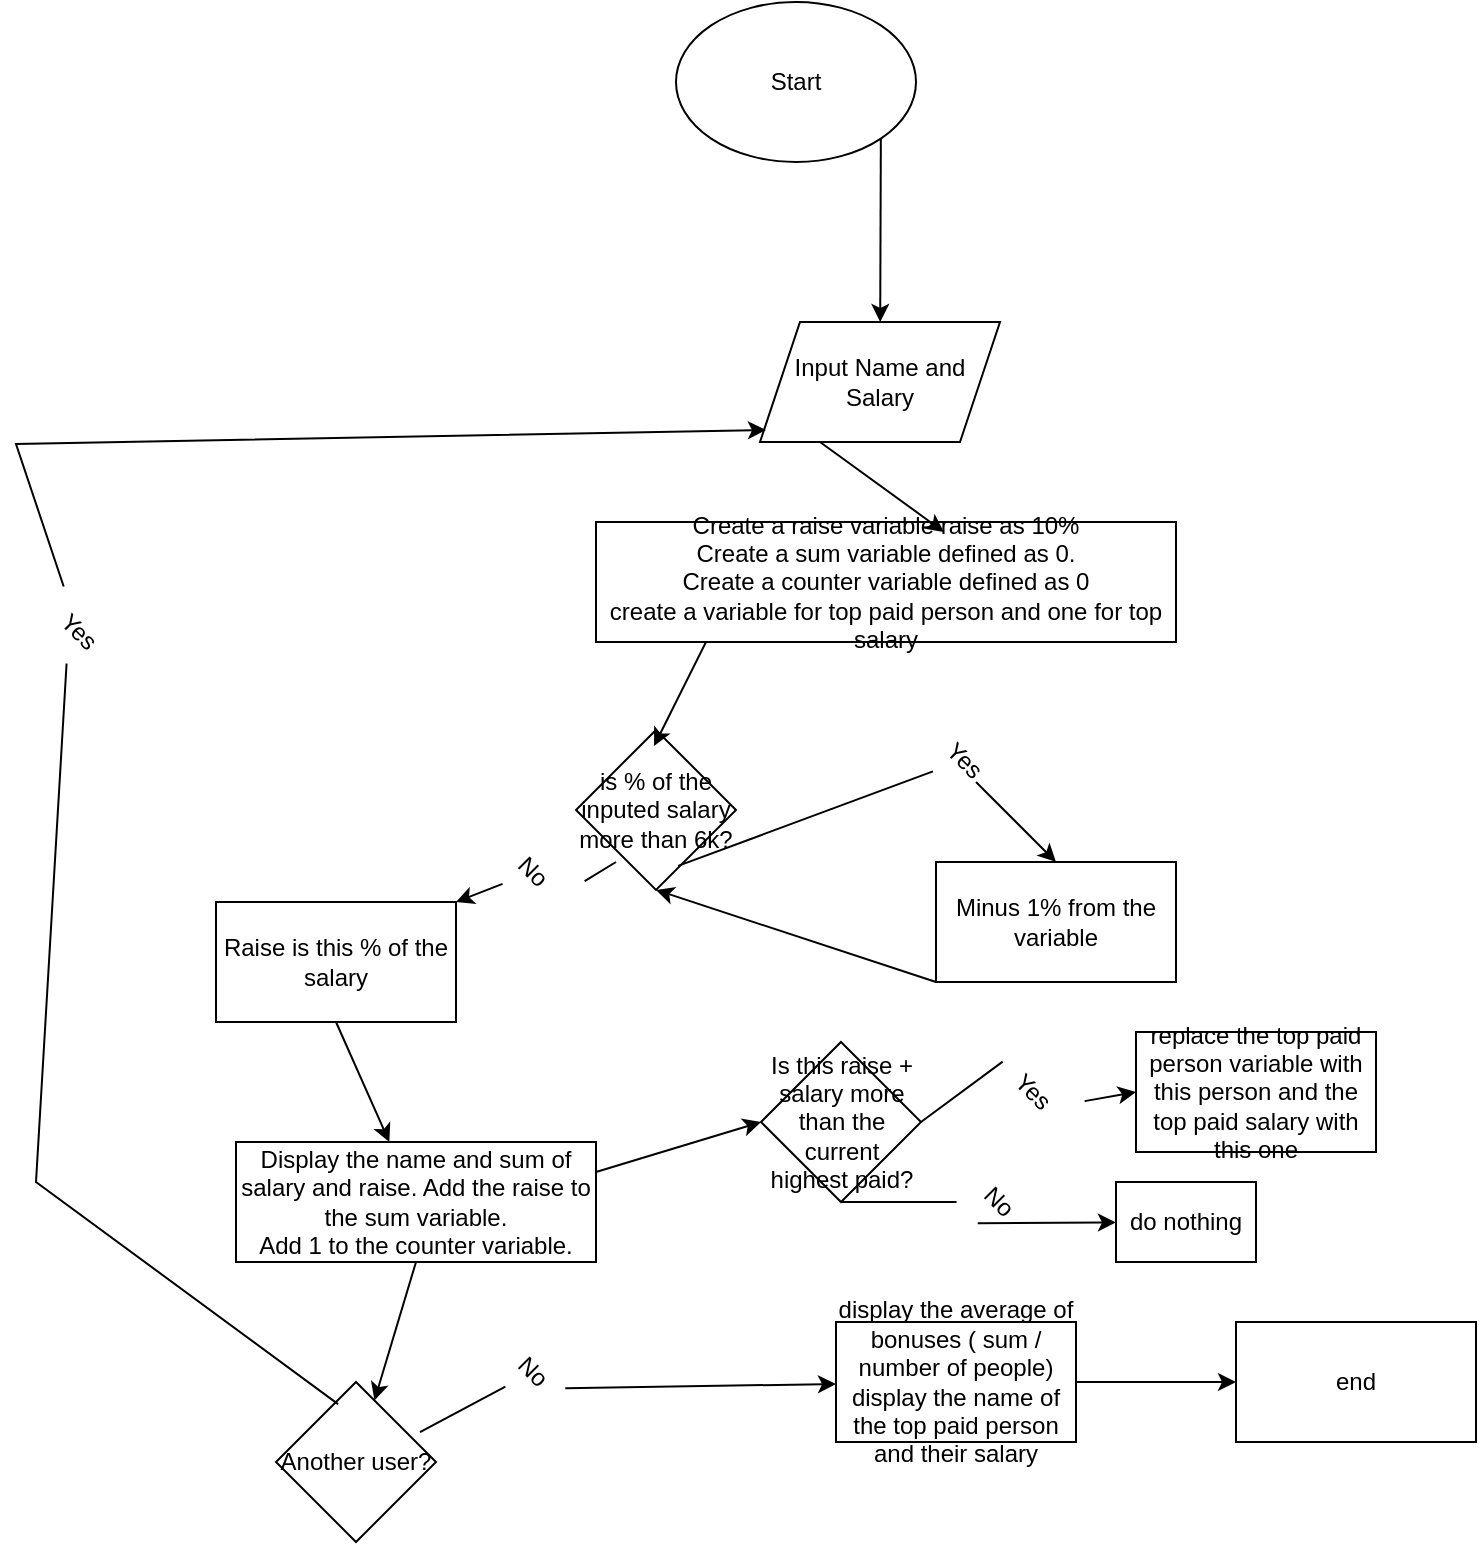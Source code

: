 <mxfile version="20.8.20" type="github"><diagram name="Page-1" id="5AF6QQnjIYNPaFmFXHh7"><mxGraphModel dx="1500" dy="866" grid="1" gridSize="10" guides="1" tooltips="1" connect="1" arrows="1" fold="1" page="1" pageScale="1" pageWidth="850" pageHeight="1100" math="0" shadow="0"><root><mxCell id="0"/><mxCell id="1" parent="0"/><mxCell id="q10PJsDjFc2-9gfo5kpp-4" value="" style="ellipse;whiteSpace=wrap;html=1;fontStyle=1" vertex="1" parent="1"><mxGeometry x="360" y="40" width="120" height="80" as="geometry"/></mxCell><mxCell id="q10PJsDjFc2-9gfo5kpp-5" value="Start" style="text;html=1;strokeColor=none;fillColor=none;align=center;verticalAlign=middle;whiteSpace=wrap;rounded=0;" vertex="1" parent="1"><mxGeometry x="390" y="65" width="60" height="30" as="geometry"/></mxCell><mxCell id="q10PJsDjFc2-9gfo5kpp-6" value="" style="endArrow=classic;html=1;rounded=0;exitX=1;exitY=1;exitDx=0;exitDy=0;" edge="1" parent="1" source="q10PJsDjFc2-9gfo5kpp-4" target="q10PJsDjFc2-9gfo5kpp-7"><mxGeometry width="50" height="50" relative="1" as="geometry"><mxPoint x="400" y="470" as="sourcePoint"/><mxPoint x="462" y="200" as="targetPoint"/></mxGeometry></mxCell><mxCell id="q10PJsDjFc2-9gfo5kpp-7" value="Input Name and Salary" style="shape=parallelogram;perimeter=parallelogramPerimeter;whiteSpace=wrap;html=1;fixedSize=1;" vertex="1" parent="1"><mxGeometry x="402" y="200" width="120" height="60" as="geometry"/></mxCell><mxCell id="q10PJsDjFc2-9gfo5kpp-9" value="is % of the inputed salary more than 6k?" style="rhombus;whiteSpace=wrap;html=1;" vertex="1" parent="1"><mxGeometry x="310" y="403.96" width="80" height="80" as="geometry"/></mxCell><mxCell id="q10PJsDjFc2-9gfo5kpp-10" value="" style="endArrow=classic;html=1;rounded=0;entryX=0.488;entryY=0.1;entryDx=0;entryDy=0;entryPerimeter=0;" edge="1" parent="1" target="q10PJsDjFc2-9gfo5kpp-9"><mxGeometry width="50" height="50" relative="1" as="geometry"><mxPoint x="400" y="310" as="sourcePoint"/><mxPoint x="450" y="420" as="targetPoint"/></mxGeometry></mxCell><mxCell id="q10PJsDjFc2-9gfo5kpp-11" value="" style="endArrow=classic;html=1;rounded=0;startArrow=none;entryX=0.5;entryY=0;entryDx=0;entryDy=0;" edge="1" parent="1" target="q10PJsDjFc2-9gfo5kpp-18"><mxGeometry width="50" height="50" relative="1" as="geometry"><mxPoint x="510" y="430" as="sourcePoint"/><mxPoint x="560" y="480" as="targetPoint"/></mxGeometry></mxCell><mxCell id="q10PJsDjFc2-9gfo5kpp-14" value="" style="endArrow=none;html=1;rounded=0;exitX=0.638;exitY=0.85;exitDx=0;exitDy=0;exitPerimeter=0;" edge="1" parent="1" source="q10PJsDjFc2-9gfo5kpp-9" target="q10PJsDjFc2-9gfo5kpp-13"><mxGeometry width="50" height="50" relative="1" as="geometry"><mxPoint x="461" y="378" as="sourcePoint"/><mxPoint x="536.243" y="460" as="targetPoint"/></mxGeometry></mxCell><mxCell id="q10PJsDjFc2-9gfo5kpp-13" value="Yes" style="text;html=1;strokeColor=none;fillColor=none;align=center;verticalAlign=middle;whiteSpace=wrap;rounded=0;rotation=45;" vertex="1" parent="1"><mxGeometry x="482.5" y="403.96" width="42.93" height="30" as="geometry"/></mxCell><mxCell id="q10PJsDjFc2-9gfo5kpp-16" value="&lt;div&gt;Create a raise variable raise as 10%&lt;/div&gt;&lt;div&gt;Create a sum variable defined as 0.&lt;/div&gt;&lt;div&gt;Create a counter variable defined as 0&lt;/div&gt;&lt;div&gt;create a variable for top paid person and one for top salary&lt;br&gt;&lt;/div&gt;" style="rounded=0;whiteSpace=wrap;html=1;" vertex="1" parent="1"><mxGeometry x="320" y="300" width="290" height="60" as="geometry"/></mxCell><mxCell id="q10PJsDjFc2-9gfo5kpp-17" value="" style="endArrow=classic;html=1;rounded=0;exitX=0.25;exitY=1;exitDx=0;exitDy=0;entryX=0.6;entryY=0.083;entryDx=0;entryDy=0;entryPerimeter=0;" edge="1" parent="1" source="q10PJsDjFc2-9gfo5kpp-7" target="q10PJsDjFc2-9gfo5kpp-16"><mxGeometry width="50" height="50" relative="1" as="geometry"><mxPoint x="400" y="470" as="sourcePoint"/><mxPoint x="450" y="420" as="targetPoint"/></mxGeometry></mxCell><mxCell id="q10PJsDjFc2-9gfo5kpp-18" value="Minus 1% from the variable" style="rounded=0;whiteSpace=wrap;html=1;" vertex="1" parent="1"><mxGeometry x="490" y="470" width="120" height="60" as="geometry"/></mxCell><mxCell id="q10PJsDjFc2-9gfo5kpp-19" value="" style="endArrow=classic;html=1;rounded=0;exitX=0;exitY=1;exitDx=0;exitDy=0;entryX=0.5;entryY=1;entryDx=0;entryDy=0;" edge="1" parent="1" source="q10PJsDjFc2-9gfo5kpp-18" target="q10PJsDjFc2-9gfo5kpp-9"><mxGeometry width="50" height="50" relative="1" as="geometry"><mxPoint x="400" y="470" as="sourcePoint"/><mxPoint x="450" y="420" as="targetPoint"/></mxGeometry></mxCell><mxCell id="q10PJsDjFc2-9gfo5kpp-20" value="Raise is this % of the salary" style="rounded=0;whiteSpace=wrap;html=1;" vertex="1" parent="1"><mxGeometry x="130" y="490" width="120" height="60" as="geometry"/></mxCell><mxCell id="q10PJsDjFc2-9gfo5kpp-21" value="" style="endArrow=classic;html=1;rounded=0;entryX=1;entryY=0;entryDx=0;entryDy=0;startArrow=none;" edge="1" parent="1" source="q10PJsDjFc2-9gfo5kpp-22" target="q10PJsDjFc2-9gfo5kpp-20"><mxGeometry width="50" height="50" relative="1" as="geometry"><mxPoint x="330" y="470" as="sourcePoint"/><mxPoint x="450" y="420" as="targetPoint"/></mxGeometry></mxCell><mxCell id="q10PJsDjFc2-9gfo5kpp-23" value="" style="endArrow=none;html=1;rounded=0;entryX=1;entryY=0;entryDx=0;entryDy=0;" edge="1" parent="1" target="q10PJsDjFc2-9gfo5kpp-22"><mxGeometry width="50" height="50" relative="1" as="geometry"><mxPoint x="330" y="470" as="sourcePoint"/><mxPoint x="250" y="490" as="targetPoint"/></mxGeometry></mxCell><mxCell id="q10PJsDjFc2-9gfo5kpp-22" value="No" style="text;html=1;strokeColor=none;fillColor=none;align=center;verticalAlign=middle;whiteSpace=wrap;rounded=0;rotation=45;" vertex="1" parent="1"><mxGeometry x="267.07" y="460" width="42.93" height="30" as="geometry"/></mxCell><mxCell id="q10PJsDjFc2-9gfo5kpp-24" value="" style="endArrow=classic;html=1;rounded=0;exitX=0.5;exitY=1;exitDx=0;exitDy=0;" edge="1" parent="1" source="q10PJsDjFc2-9gfo5kpp-20" target="q10PJsDjFc2-9gfo5kpp-26"><mxGeometry width="50" height="50" relative="1" as="geometry"><mxPoint x="400" y="470" as="sourcePoint"/><mxPoint x="200" y="640" as="targetPoint"/></mxGeometry></mxCell><mxCell id="q10PJsDjFc2-9gfo5kpp-26" value="&lt;div&gt;Display the name and sum of salary and raise. Add the raise to the sum variable.&lt;/div&gt;&lt;div&gt;Add 1 to the counter variable.&lt;br&gt;&lt;/div&gt;" style="rounded=0;whiteSpace=wrap;html=1;" vertex="1" parent="1"><mxGeometry x="140" y="610" width="180" height="60" as="geometry"/></mxCell><mxCell id="q10PJsDjFc2-9gfo5kpp-27" value="" style="endArrow=classic;html=1;rounded=0;exitX=0.5;exitY=1;exitDx=0;exitDy=0;" edge="1" parent="1" source="q10PJsDjFc2-9gfo5kpp-26" target="q10PJsDjFc2-9gfo5kpp-28"><mxGeometry width="50" height="50" relative="1" as="geometry"><mxPoint x="250" y="750" as="sourcePoint"/><mxPoint x="300" y="700" as="targetPoint"/></mxGeometry></mxCell><mxCell id="q10PJsDjFc2-9gfo5kpp-28" value="Another user?" style="rhombus;whiteSpace=wrap;html=1;" vertex="1" parent="1"><mxGeometry x="160" y="730" width="80" height="80" as="geometry"/></mxCell><mxCell id="q10PJsDjFc2-9gfo5kpp-29" value="" style="endArrow=classic;html=1;rounded=0;entryX=0.025;entryY=0.9;entryDx=0;entryDy=0;entryPerimeter=0;startArrow=none;" edge="1" parent="1" source="q10PJsDjFc2-9gfo5kpp-30" target="q10PJsDjFc2-9gfo5kpp-7"><mxGeometry width="50" height="50" relative="1" as="geometry"><mxPoint x="400" y="470" as="sourcePoint"/><mxPoint x="770" y="520" as="targetPoint"/><Array as="points"><mxPoint x="30" y="261"/></Array></mxGeometry></mxCell><mxCell id="q10PJsDjFc2-9gfo5kpp-32" value="" style="endArrow=none;html=1;rounded=0;exitX=0.388;exitY=0.138;exitDx=0;exitDy=0;entryX=0.658;entryY=1.017;entryDx=0;entryDy=0;entryPerimeter=0;exitPerimeter=0;" edge="1" parent="1" source="q10PJsDjFc2-9gfo5kpp-28" target="q10PJsDjFc2-9gfo5kpp-30"><mxGeometry width="50" height="50" relative="1" as="geometry"><mxPoint x="220" y="750" as="sourcePoint"/><mxPoint x="481" y="261" as="targetPoint"/><Array as="points"><mxPoint x="40" y="630"/></Array></mxGeometry></mxCell><mxCell id="q10PJsDjFc2-9gfo5kpp-30" value="Yes" style="text;html=1;strokeColor=none;fillColor=none;align=center;verticalAlign=middle;whiteSpace=wrap;rounded=0;rotation=45;" vertex="1" parent="1"><mxGeometry x="40" y="340" width="42.93" height="30" as="geometry"/></mxCell><mxCell id="q10PJsDjFc2-9gfo5kpp-33" value="" style="endArrow=classic;html=1;rounded=0;exitX=0.9;exitY=0.313;exitDx=0;exitDy=0;exitPerimeter=0;startArrow=none;" edge="1" parent="1" source="q10PJsDjFc2-9gfo5kpp-35" target="q10PJsDjFc2-9gfo5kpp-34"><mxGeometry width="50" height="50" relative="1" as="geometry"><mxPoint x="400" y="470" as="sourcePoint"/><mxPoint x="450" y="420" as="targetPoint"/></mxGeometry></mxCell><mxCell id="q10PJsDjFc2-9gfo5kpp-34" value="&lt;div&gt;display the average of bonuses ( sum / number of people)&lt;/div&gt;&lt;div&gt;display the name of the top paid person and their salary&lt;br&gt;&lt;/div&gt;" style="rounded=0;whiteSpace=wrap;html=1;" vertex="1" parent="1"><mxGeometry x="440" y="700" width="120" height="60" as="geometry"/></mxCell><mxCell id="q10PJsDjFc2-9gfo5kpp-36" value="" style="endArrow=none;html=1;rounded=0;exitX=0.9;exitY=0.313;exitDx=0;exitDy=0;exitPerimeter=0;" edge="1" parent="1" source="q10PJsDjFc2-9gfo5kpp-28" target="q10PJsDjFc2-9gfo5kpp-35"><mxGeometry width="50" height="50" relative="1" as="geometry"><mxPoint x="232" y="755" as="sourcePoint"/><mxPoint x="350" y="712" as="targetPoint"/></mxGeometry></mxCell><mxCell id="q10PJsDjFc2-9gfo5kpp-35" value="No" style="text;html=1;strokeColor=none;fillColor=none;align=center;verticalAlign=middle;whiteSpace=wrap;rounded=0;rotation=45;" vertex="1" parent="1"><mxGeometry x="267.07" y="710" width="42.93" height="30" as="geometry"/></mxCell><mxCell id="q10PJsDjFc2-9gfo5kpp-37" value="Is this raise + salary more than the current highest paid?" style="rhombus;whiteSpace=wrap;html=1;" vertex="1" parent="1"><mxGeometry x="402.5" y="560" width="80" height="80" as="geometry"/></mxCell><mxCell id="q10PJsDjFc2-9gfo5kpp-38" value="" style="endArrow=classic;html=1;rounded=0;exitX=1;exitY=0.25;exitDx=0;exitDy=0;entryX=0;entryY=0.5;entryDx=0;entryDy=0;" edge="1" parent="1" source="q10PJsDjFc2-9gfo5kpp-26" target="q10PJsDjFc2-9gfo5kpp-37"><mxGeometry width="50" height="50" relative="1" as="geometry"><mxPoint x="400" y="510" as="sourcePoint"/><mxPoint x="450" y="460" as="targetPoint"/></mxGeometry></mxCell><mxCell id="q10PJsDjFc2-9gfo5kpp-39" value="replace the top paid person variable with this person and the top paid salary with this one" style="rounded=0;whiteSpace=wrap;html=1;" vertex="1" parent="1"><mxGeometry x="590" y="555" width="120" height="60" as="geometry"/></mxCell><mxCell id="q10PJsDjFc2-9gfo5kpp-40" value="" style="endArrow=classic;html=1;rounded=0;exitX=1;exitY=0;exitDx=0;exitDy=0;entryX=0;entryY=0.5;entryDx=0;entryDy=0;startArrow=none;" edge="1" parent="1" source="q10PJsDjFc2-9gfo5kpp-41" target="q10PJsDjFc2-9gfo5kpp-39"><mxGeometry width="50" height="50" relative="1" as="geometry"><mxPoint x="400" y="510" as="sourcePoint"/><mxPoint x="450" y="460" as="targetPoint"/></mxGeometry></mxCell><mxCell id="q10PJsDjFc2-9gfo5kpp-42" value="" style="endArrow=none;html=1;rounded=0;exitX=1;exitY=0.5;exitDx=0;exitDy=0;entryX=0;entryY=0.5;entryDx=0;entryDy=0;" edge="1" parent="1" source="q10PJsDjFc2-9gfo5kpp-37" target="q10PJsDjFc2-9gfo5kpp-41"><mxGeometry width="50" height="50" relative="1" as="geometry"><mxPoint x="483" y="600" as="sourcePoint"/><mxPoint x="540" y="580" as="targetPoint"/></mxGeometry></mxCell><mxCell id="q10PJsDjFc2-9gfo5kpp-41" value="Yes" style="text;html=1;strokeColor=none;fillColor=none;align=center;verticalAlign=middle;whiteSpace=wrap;rounded=0;rotation=45;" vertex="1" parent="1"><mxGeometry x="517.07" y="570" width="42.93" height="30" as="geometry"/></mxCell><mxCell id="q10PJsDjFc2-9gfo5kpp-43" value="end" style="rounded=0;whiteSpace=wrap;html=1;" vertex="1" parent="1"><mxGeometry x="640" y="700" width="120" height="60" as="geometry"/></mxCell><mxCell id="q10PJsDjFc2-9gfo5kpp-44" value="" style="endArrow=classic;html=1;rounded=0;exitX=0.5;exitY=1;exitDx=0;exitDy=0;startArrow=none;" edge="1" parent="1" source="q10PJsDjFc2-9gfo5kpp-46" target="q10PJsDjFc2-9gfo5kpp-45"><mxGeometry width="50" height="50" relative="1" as="geometry"><mxPoint x="400" y="510" as="sourcePoint"/><mxPoint x="550" y="650" as="targetPoint"/></mxGeometry></mxCell><mxCell id="q10PJsDjFc2-9gfo5kpp-45" value="do nothing" style="rounded=0;whiteSpace=wrap;html=1;" vertex="1" parent="1"><mxGeometry x="580" y="630" width="70" height="40" as="geometry"/></mxCell><mxCell id="q10PJsDjFc2-9gfo5kpp-48" value="" style="endArrow=none;html=1;rounded=0;exitX=0.5;exitY=1;exitDx=0;exitDy=0;" edge="1" parent="1" source="q10PJsDjFc2-9gfo5kpp-37" target="q10PJsDjFc2-9gfo5kpp-46"><mxGeometry width="50" height="50" relative="1" as="geometry"><mxPoint x="443" y="640" as="sourcePoint"/><mxPoint x="580" y="648" as="targetPoint"/></mxGeometry></mxCell><mxCell id="q10PJsDjFc2-9gfo5kpp-46" value="No" style="text;html=1;strokeColor=none;fillColor=none;align=center;verticalAlign=middle;whiteSpace=wrap;rounded=0;rotation=45;" vertex="1" parent="1"><mxGeometry x="500" y="625" width="42.93" height="30" as="geometry"/></mxCell><mxCell id="q10PJsDjFc2-9gfo5kpp-49" value="" style="endArrow=classic;html=1;rounded=0;exitX=1;exitY=0.5;exitDx=0;exitDy=0;entryX=0;entryY=0.5;entryDx=0;entryDy=0;" edge="1" parent="1" source="q10PJsDjFc2-9gfo5kpp-34" target="q10PJsDjFc2-9gfo5kpp-43"><mxGeometry width="50" height="50" relative="1" as="geometry"><mxPoint x="400" y="510" as="sourcePoint"/><mxPoint x="450" y="460" as="targetPoint"/></mxGeometry></mxCell></root></mxGraphModel></diagram></mxfile>